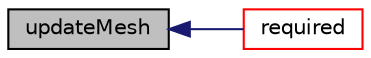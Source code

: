 digraph "updateMesh"
{
  bgcolor="transparent";
  edge [fontname="Helvetica",fontsize="10",labelfontname="Helvetica",labelfontsize="10"];
  node [fontname="Helvetica",fontsize="10",shape=record];
  rankdir="LR";
  Node1 [label="updateMesh",height=0.2,width=0.4,color="black", fillcolor="grey75", style="filled", fontcolor="black"];
  Node1 -> Node2 [dir="back",color="midnightblue",fontsize="10",style="solid",fontname="Helvetica"];
  Node2 [label="required",height=0.2,width=0.4,color="red",URL="$a02796.html#a2baedda829ebb589221e9dfb9ea6fe91",tooltip="Is 2D correction required, i.e. is the mesh a wedge or slab. "];
}

